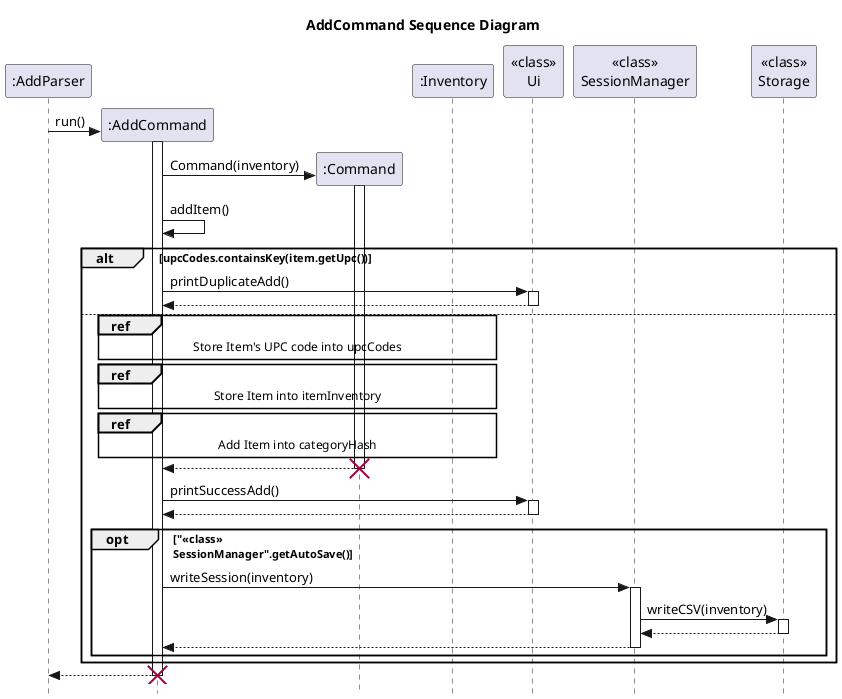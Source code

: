 
@startuml
title AddCommand Sequence Diagram

skinparam style strictuml
participant ":AddParser"
participant ":AddCommand"
":AddParser" -> ":AddCommand"**: run()

activate ":AddCommand"
":AddCommand" -> ":Command"**:Command(inventory)
activate ":Command"
participant ":Inventory"
participant "<<class>>\nUi"
":AddCommand" -> ":AddCommand": addItem()

alt upcCodes.containsKey(item.getUpc())
":AddCommand" -> "<<class>>\nUi": printDuplicateAdd()
activate "<<class>>\nUi"
"<<class>>\nUi" -->":AddCommand":
deactivate "<<class>>\nUi"
else
ref over ":AddCommand",":Inventory":Store Item's UPC code into upcCodes
ref over ":AddCommand",":Inventory":Store Item into itemInventory
ref over ":AddCommand",":Inventory":Add Item into categoryHash
":Command" -->":AddCommand":
deactivate ":Command"
destroy ":Command"
":AddCommand" -> "<<class>>\nUi": printSuccessAdd()
activate "<<class>>\nUi"
"<<class>>\nUi" -->":AddCommand":
deactivate "<<class>>\nUi"
participant "<<class>>\nSessionManager"
participant "<<class>>\nStorage"
opt "<<class>>\nSessionManager".getAutoSave()
":AddCommand" ->"<<class>>\nSessionManager":writeSession(inventory)
activate "<<class>>\nSessionManager"
"<<class>>\nSessionManager"->"<<class>>\nStorage":writeCSV(inventory)
activate "<<class>>\nStorage"
"<<class>>\nStorage" -->"<<class>>\nSessionManager":
deactivate "<<class>>\nStorage"
"<<class>>\nSessionManager" -->":AddCommand":
deactivate "<<class>>\nSessionManager"
end
end
":AddCommand" --> ":AddParser"
destroy ":AddCommand"

@enduml